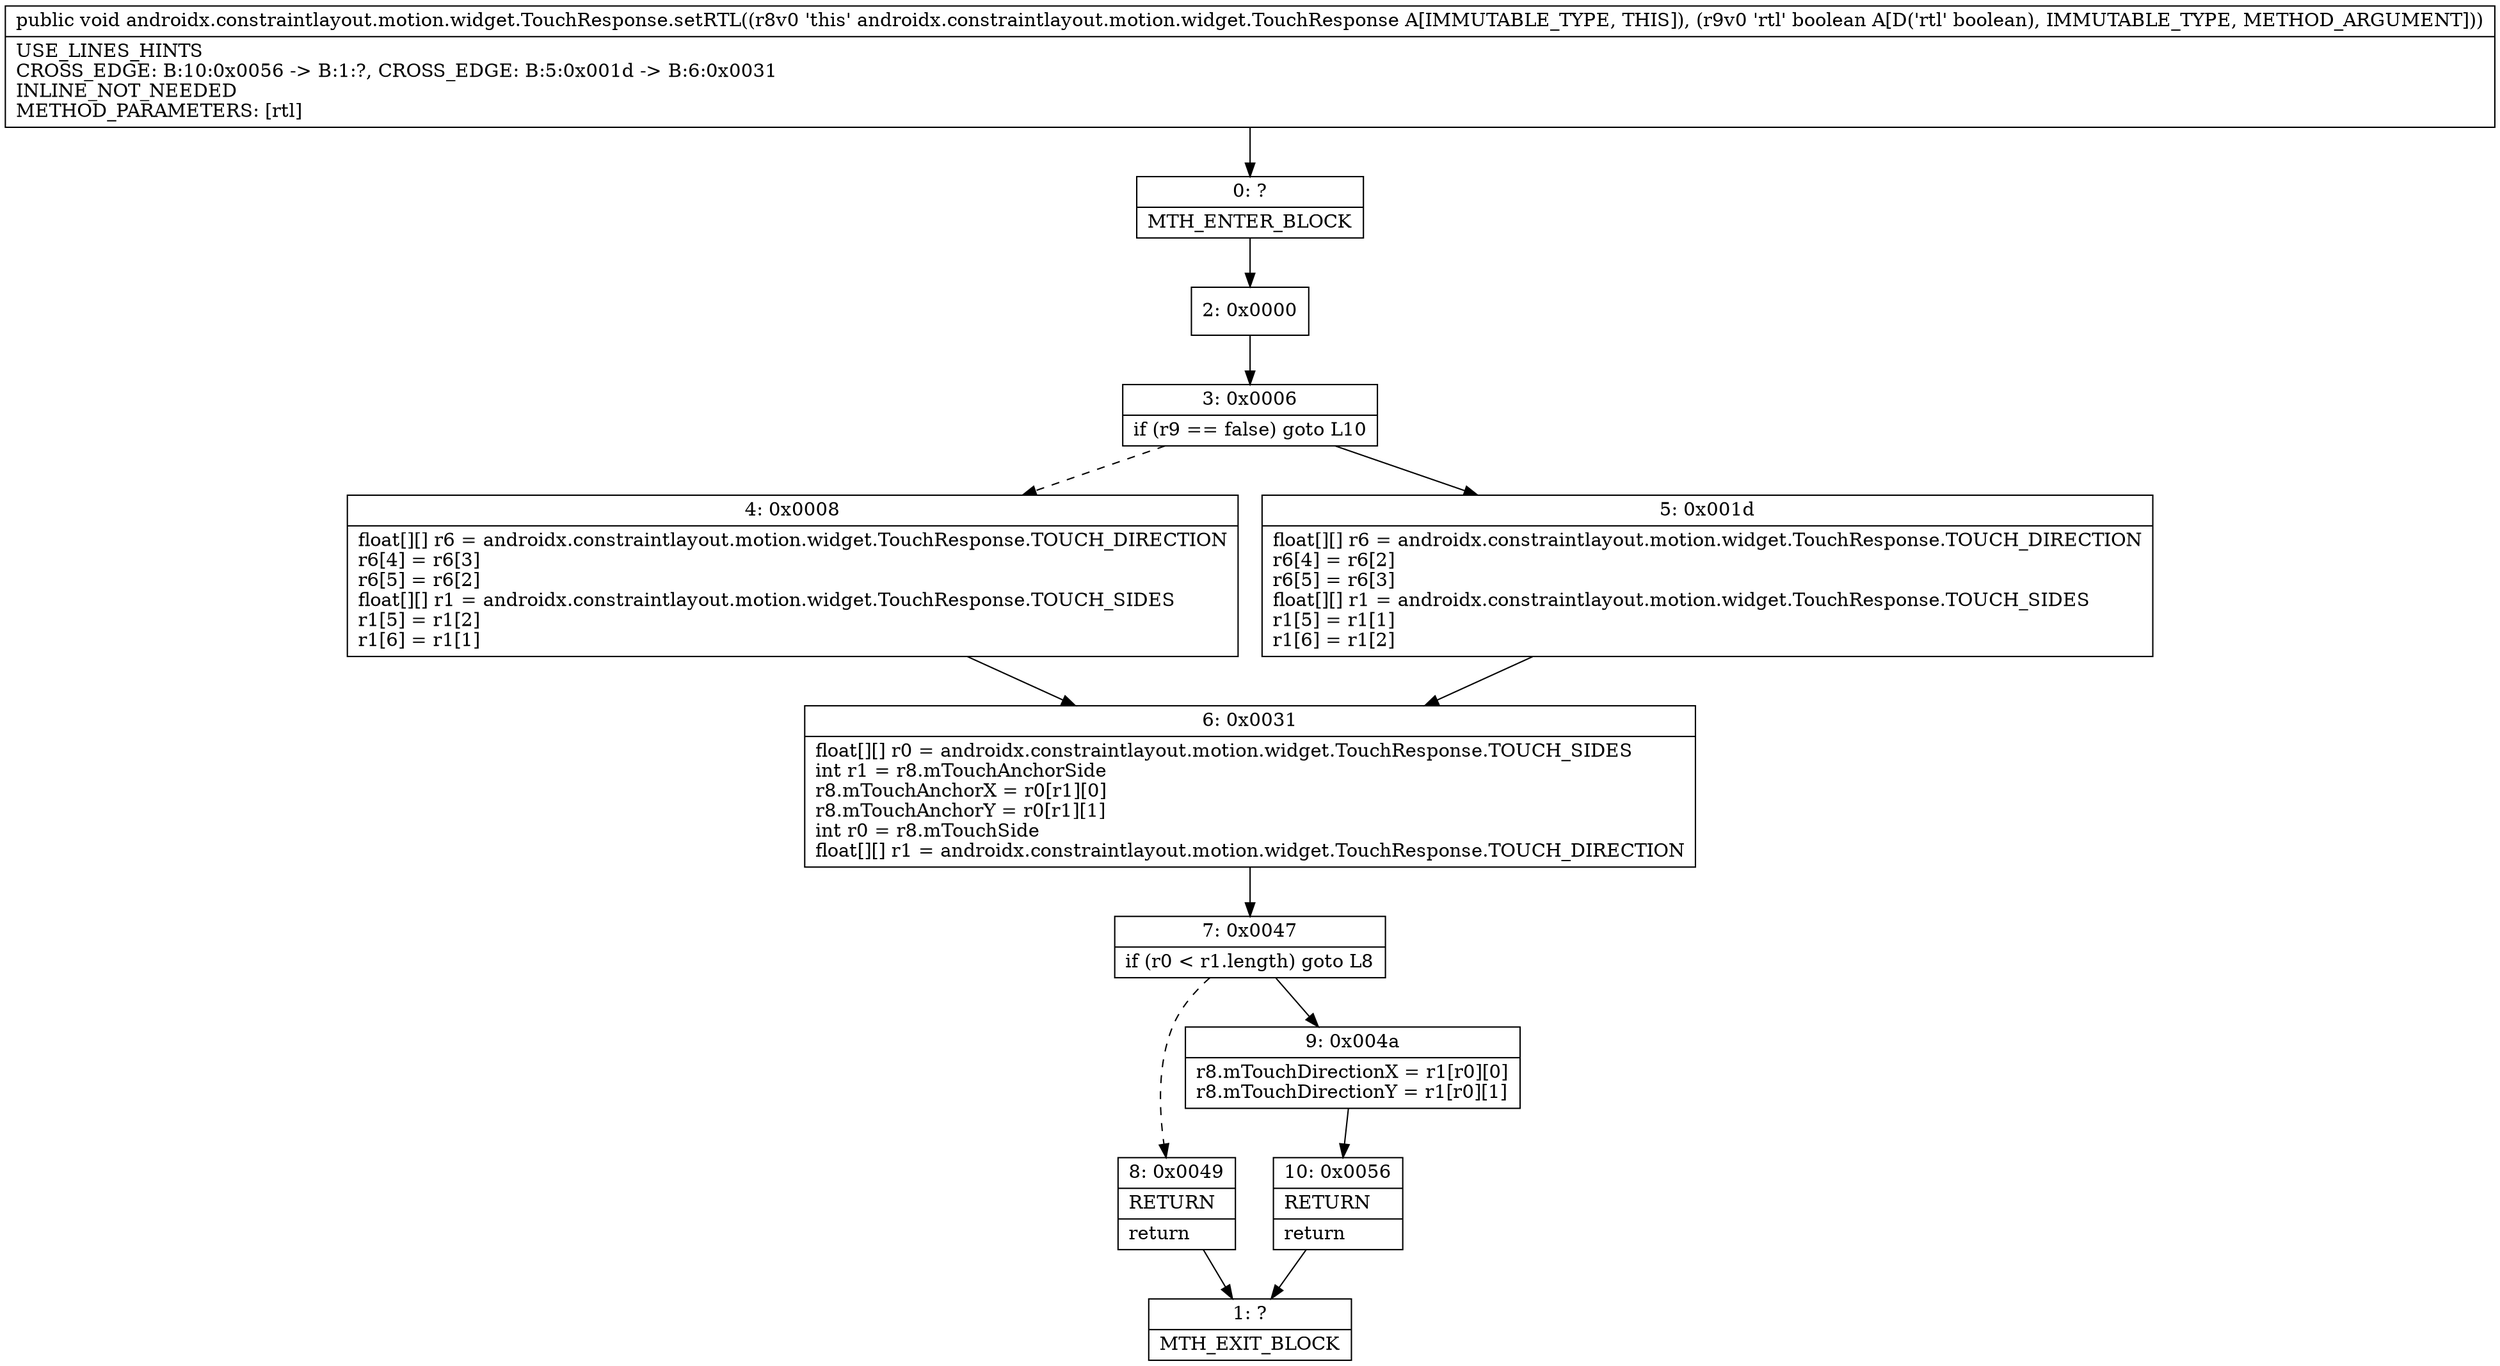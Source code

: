 digraph "CFG forandroidx.constraintlayout.motion.widget.TouchResponse.setRTL(Z)V" {
Node_0 [shape=record,label="{0\:\ ?|MTH_ENTER_BLOCK\l}"];
Node_2 [shape=record,label="{2\:\ 0x0000}"];
Node_3 [shape=record,label="{3\:\ 0x0006|if (r9 == false) goto L10\l}"];
Node_4 [shape=record,label="{4\:\ 0x0008|float[][] r6 = androidx.constraintlayout.motion.widget.TouchResponse.TOUCH_DIRECTION\lr6[4] = r6[3]\lr6[5] = r6[2]\lfloat[][] r1 = androidx.constraintlayout.motion.widget.TouchResponse.TOUCH_SIDES\lr1[5] = r1[2]\lr1[6] = r1[1]\l}"];
Node_6 [shape=record,label="{6\:\ 0x0031|float[][] r0 = androidx.constraintlayout.motion.widget.TouchResponse.TOUCH_SIDES\lint r1 = r8.mTouchAnchorSide\lr8.mTouchAnchorX = r0[r1][0]\lr8.mTouchAnchorY = r0[r1][1]\lint r0 = r8.mTouchSide\lfloat[][] r1 = androidx.constraintlayout.motion.widget.TouchResponse.TOUCH_DIRECTION\l}"];
Node_7 [shape=record,label="{7\:\ 0x0047|if (r0 \< r1.length) goto L8\l}"];
Node_8 [shape=record,label="{8\:\ 0x0049|RETURN\l|return\l}"];
Node_1 [shape=record,label="{1\:\ ?|MTH_EXIT_BLOCK\l}"];
Node_9 [shape=record,label="{9\:\ 0x004a|r8.mTouchDirectionX = r1[r0][0]\lr8.mTouchDirectionY = r1[r0][1]\l}"];
Node_10 [shape=record,label="{10\:\ 0x0056|RETURN\l|return\l}"];
Node_5 [shape=record,label="{5\:\ 0x001d|float[][] r6 = androidx.constraintlayout.motion.widget.TouchResponse.TOUCH_DIRECTION\lr6[4] = r6[2]\lr6[5] = r6[3]\lfloat[][] r1 = androidx.constraintlayout.motion.widget.TouchResponse.TOUCH_SIDES\lr1[5] = r1[1]\lr1[6] = r1[2]\l}"];
MethodNode[shape=record,label="{public void androidx.constraintlayout.motion.widget.TouchResponse.setRTL((r8v0 'this' androidx.constraintlayout.motion.widget.TouchResponse A[IMMUTABLE_TYPE, THIS]), (r9v0 'rtl' boolean A[D('rtl' boolean), IMMUTABLE_TYPE, METHOD_ARGUMENT]))  | USE_LINES_HINTS\lCROSS_EDGE: B:10:0x0056 \-\> B:1:?, CROSS_EDGE: B:5:0x001d \-\> B:6:0x0031\lINLINE_NOT_NEEDED\lMETHOD_PARAMETERS: [rtl]\l}"];
MethodNode -> Node_0;Node_0 -> Node_2;
Node_2 -> Node_3;
Node_3 -> Node_4[style=dashed];
Node_3 -> Node_5;
Node_4 -> Node_6;
Node_6 -> Node_7;
Node_7 -> Node_8[style=dashed];
Node_7 -> Node_9;
Node_8 -> Node_1;
Node_9 -> Node_10;
Node_10 -> Node_1;
Node_5 -> Node_6;
}

